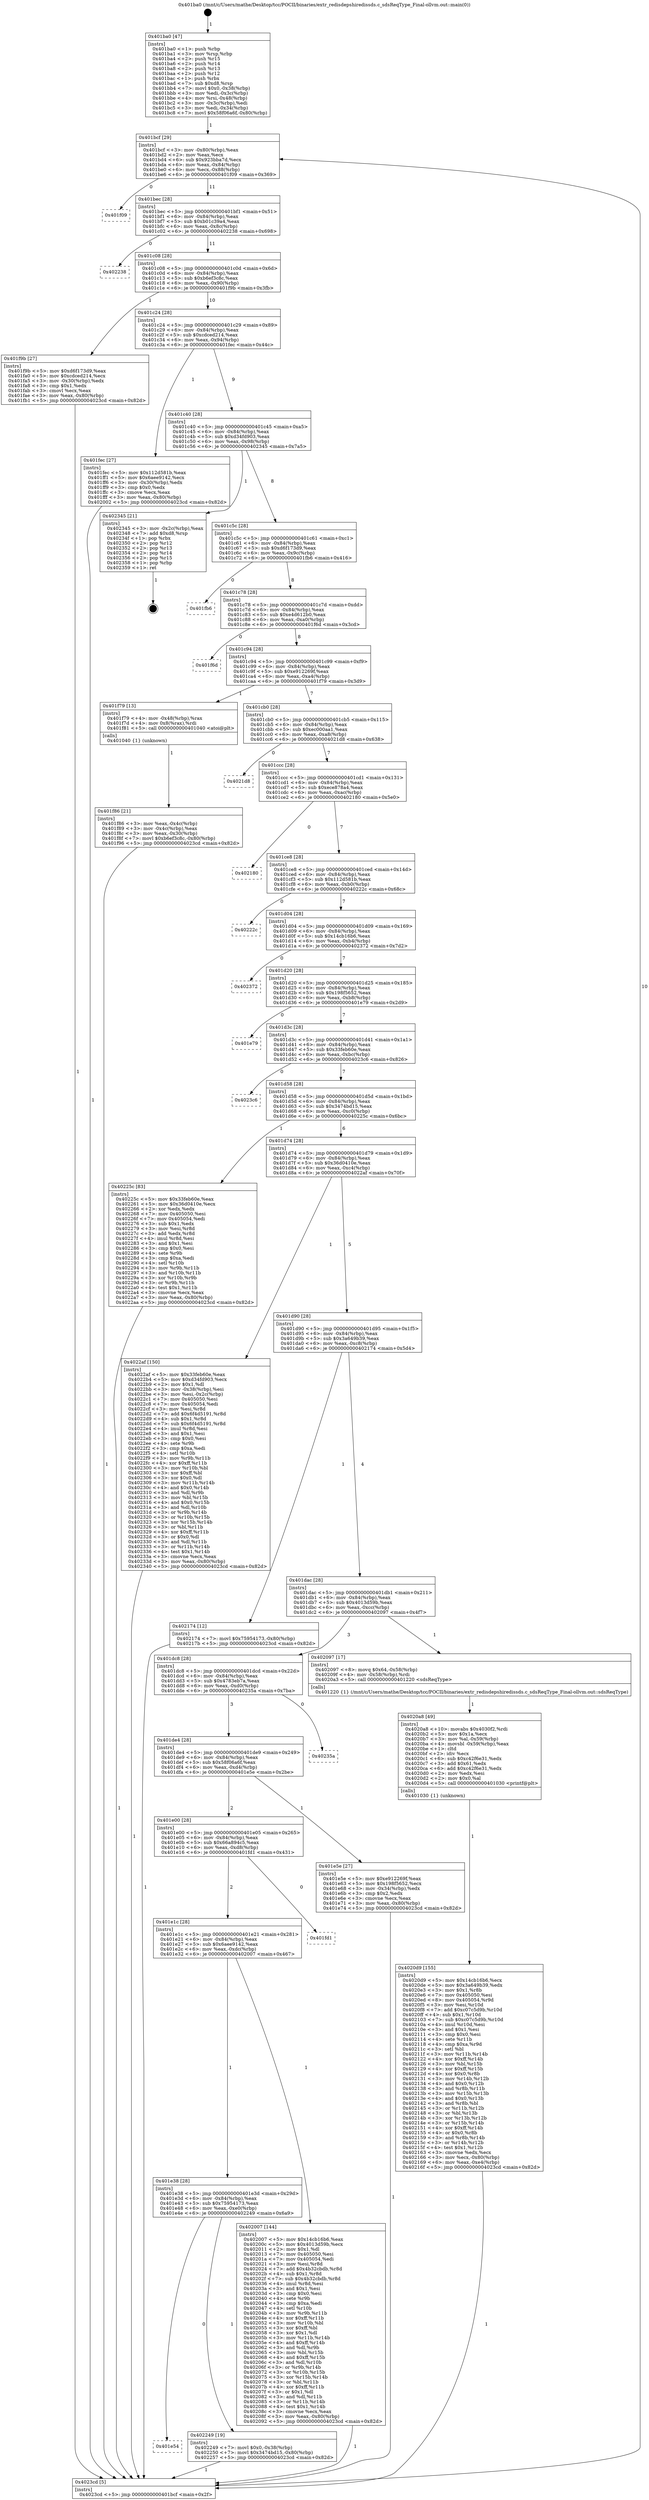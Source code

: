 digraph "0x401ba0" {
  label = "0x401ba0 (/mnt/c/Users/mathe/Desktop/tcc/POCII/binaries/extr_redisdepshiredissds.c_sdsReqType_Final-ollvm.out::main(0))"
  labelloc = "t"
  node[shape=record]

  Entry [label="",width=0.3,height=0.3,shape=circle,fillcolor=black,style=filled]
  "0x401bcf" [label="{
     0x401bcf [29]\l
     | [instrs]\l
     &nbsp;&nbsp;0x401bcf \<+3\>: mov -0x80(%rbp),%eax\l
     &nbsp;&nbsp;0x401bd2 \<+2\>: mov %eax,%ecx\l
     &nbsp;&nbsp;0x401bd4 \<+6\>: sub $0x923bba7d,%ecx\l
     &nbsp;&nbsp;0x401bda \<+6\>: mov %eax,-0x84(%rbp)\l
     &nbsp;&nbsp;0x401be0 \<+6\>: mov %ecx,-0x88(%rbp)\l
     &nbsp;&nbsp;0x401be6 \<+6\>: je 0000000000401f09 \<main+0x369\>\l
  }"]
  "0x401f09" [label="{
     0x401f09\l
  }", style=dashed]
  "0x401bec" [label="{
     0x401bec [28]\l
     | [instrs]\l
     &nbsp;&nbsp;0x401bec \<+5\>: jmp 0000000000401bf1 \<main+0x51\>\l
     &nbsp;&nbsp;0x401bf1 \<+6\>: mov -0x84(%rbp),%eax\l
     &nbsp;&nbsp;0x401bf7 \<+5\>: sub $0xb01c39a4,%eax\l
     &nbsp;&nbsp;0x401bfc \<+6\>: mov %eax,-0x8c(%rbp)\l
     &nbsp;&nbsp;0x401c02 \<+6\>: je 0000000000402238 \<main+0x698\>\l
  }"]
  Exit [label="",width=0.3,height=0.3,shape=circle,fillcolor=black,style=filled,peripheries=2]
  "0x402238" [label="{
     0x402238\l
  }", style=dashed]
  "0x401c08" [label="{
     0x401c08 [28]\l
     | [instrs]\l
     &nbsp;&nbsp;0x401c08 \<+5\>: jmp 0000000000401c0d \<main+0x6d\>\l
     &nbsp;&nbsp;0x401c0d \<+6\>: mov -0x84(%rbp),%eax\l
     &nbsp;&nbsp;0x401c13 \<+5\>: sub $0xb6ef3c8c,%eax\l
     &nbsp;&nbsp;0x401c18 \<+6\>: mov %eax,-0x90(%rbp)\l
     &nbsp;&nbsp;0x401c1e \<+6\>: je 0000000000401f9b \<main+0x3fb\>\l
  }"]
  "0x401e54" [label="{
     0x401e54\l
  }", style=dashed]
  "0x401f9b" [label="{
     0x401f9b [27]\l
     | [instrs]\l
     &nbsp;&nbsp;0x401f9b \<+5\>: mov $0xd6f173d9,%eax\l
     &nbsp;&nbsp;0x401fa0 \<+5\>: mov $0xcdced214,%ecx\l
     &nbsp;&nbsp;0x401fa5 \<+3\>: mov -0x30(%rbp),%edx\l
     &nbsp;&nbsp;0x401fa8 \<+3\>: cmp $0x1,%edx\l
     &nbsp;&nbsp;0x401fab \<+3\>: cmovl %ecx,%eax\l
     &nbsp;&nbsp;0x401fae \<+3\>: mov %eax,-0x80(%rbp)\l
     &nbsp;&nbsp;0x401fb1 \<+5\>: jmp 00000000004023cd \<main+0x82d\>\l
  }"]
  "0x401c24" [label="{
     0x401c24 [28]\l
     | [instrs]\l
     &nbsp;&nbsp;0x401c24 \<+5\>: jmp 0000000000401c29 \<main+0x89\>\l
     &nbsp;&nbsp;0x401c29 \<+6\>: mov -0x84(%rbp),%eax\l
     &nbsp;&nbsp;0x401c2f \<+5\>: sub $0xcdced214,%eax\l
     &nbsp;&nbsp;0x401c34 \<+6\>: mov %eax,-0x94(%rbp)\l
     &nbsp;&nbsp;0x401c3a \<+6\>: je 0000000000401fec \<main+0x44c\>\l
  }"]
  "0x402249" [label="{
     0x402249 [19]\l
     | [instrs]\l
     &nbsp;&nbsp;0x402249 \<+7\>: movl $0x0,-0x38(%rbp)\l
     &nbsp;&nbsp;0x402250 \<+7\>: movl $0x3474bd15,-0x80(%rbp)\l
     &nbsp;&nbsp;0x402257 \<+5\>: jmp 00000000004023cd \<main+0x82d\>\l
  }"]
  "0x401fec" [label="{
     0x401fec [27]\l
     | [instrs]\l
     &nbsp;&nbsp;0x401fec \<+5\>: mov $0x112d581b,%eax\l
     &nbsp;&nbsp;0x401ff1 \<+5\>: mov $0x6aee9142,%ecx\l
     &nbsp;&nbsp;0x401ff6 \<+3\>: mov -0x30(%rbp),%edx\l
     &nbsp;&nbsp;0x401ff9 \<+3\>: cmp $0x0,%edx\l
     &nbsp;&nbsp;0x401ffc \<+3\>: cmove %ecx,%eax\l
     &nbsp;&nbsp;0x401fff \<+3\>: mov %eax,-0x80(%rbp)\l
     &nbsp;&nbsp;0x402002 \<+5\>: jmp 00000000004023cd \<main+0x82d\>\l
  }"]
  "0x401c40" [label="{
     0x401c40 [28]\l
     | [instrs]\l
     &nbsp;&nbsp;0x401c40 \<+5\>: jmp 0000000000401c45 \<main+0xa5\>\l
     &nbsp;&nbsp;0x401c45 \<+6\>: mov -0x84(%rbp),%eax\l
     &nbsp;&nbsp;0x401c4b \<+5\>: sub $0xd34fd903,%eax\l
     &nbsp;&nbsp;0x401c50 \<+6\>: mov %eax,-0x98(%rbp)\l
     &nbsp;&nbsp;0x401c56 \<+6\>: je 0000000000402345 \<main+0x7a5\>\l
  }"]
  "0x4020d9" [label="{
     0x4020d9 [155]\l
     | [instrs]\l
     &nbsp;&nbsp;0x4020d9 \<+5\>: mov $0x14cb16b6,%ecx\l
     &nbsp;&nbsp;0x4020de \<+5\>: mov $0x3a649b39,%edx\l
     &nbsp;&nbsp;0x4020e3 \<+3\>: mov $0x1,%r8b\l
     &nbsp;&nbsp;0x4020e6 \<+7\>: mov 0x405050,%esi\l
     &nbsp;&nbsp;0x4020ed \<+8\>: mov 0x405054,%r9d\l
     &nbsp;&nbsp;0x4020f5 \<+3\>: mov %esi,%r10d\l
     &nbsp;&nbsp;0x4020f8 \<+7\>: add $0xc07c5d9b,%r10d\l
     &nbsp;&nbsp;0x4020ff \<+4\>: sub $0x1,%r10d\l
     &nbsp;&nbsp;0x402103 \<+7\>: sub $0xc07c5d9b,%r10d\l
     &nbsp;&nbsp;0x40210a \<+4\>: imul %r10d,%esi\l
     &nbsp;&nbsp;0x40210e \<+3\>: and $0x1,%esi\l
     &nbsp;&nbsp;0x402111 \<+3\>: cmp $0x0,%esi\l
     &nbsp;&nbsp;0x402114 \<+4\>: sete %r11b\l
     &nbsp;&nbsp;0x402118 \<+4\>: cmp $0xa,%r9d\l
     &nbsp;&nbsp;0x40211c \<+3\>: setl %bl\l
     &nbsp;&nbsp;0x40211f \<+3\>: mov %r11b,%r14b\l
     &nbsp;&nbsp;0x402122 \<+4\>: xor $0xff,%r14b\l
     &nbsp;&nbsp;0x402126 \<+3\>: mov %bl,%r15b\l
     &nbsp;&nbsp;0x402129 \<+4\>: xor $0xff,%r15b\l
     &nbsp;&nbsp;0x40212d \<+4\>: xor $0x0,%r8b\l
     &nbsp;&nbsp;0x402131 \<+3\>: mov %r14b,%r12b\l
     &nbsp;&nbsp;0x402134 \<+4\>: and $0x0,%r12b\l
     &nbsp;&nbsp;0x402138 \<+3\>: and %r8b,%r11b\l
     &nbsp;&nbsp;0x40213b \<+3\>: mov %r15b,%r13b\l
     &nbsp;&nbsp;0x40213e \<+4\>: and $0x0,%r13b\l
     &nbsp;&nbsp;0x402142 \<+3\>: and %r8b,%bl\l
     &nbsp;&nbsp;0x402145 \<+3\>: or %r11b,%r12b\l
     &nbsp;&nbsp;0x402148 \<+3\>: or %bl,%r13b\l
     &nbsp;&nbsp;0x40214b \<+3\>: xor %r13b,%r12b\l
     &nbsp;&nbsp;0x40214e \<+3\>: or %r15b,%r14b\l
     &nbsp;&nbsp;0x402151 \<+4\>: xor $0xff,%r14b\l
     &nbsp;&nbsp;0x402155 \<+4\>: or $0x0,%r8b\l
     &nbsp;&nbsp;0x402159 \<+3\>: and %r8b,%r14b\l
     &nbsp;&nbsp;0x40215c \<+3\>: or %r14b,%r12b\l
     &nbsp;&nbsp;0x40215f \<+4\>: test $0x1,%r12b\l
     &nbsp;&nbsp;0x402163 \<+3\>: cmovne %edx,%ecx\l
     &nbsp;&nbsp;0x402166 \<+3\>: mov %ecx,-0x80(%rbp)\l
     &nbsp;&nbsp;0x402169 \<+6\>: mov %eax,-0xe4(%rbp)\l
     &nbsp;&nbsp;0x40216f \<+5\>: jmp 00000000004023cd \<main+0x82d\>\l
  }"]
  "0x402345" [label="{
     0x402345 [21]\l
     | [instrs]\l
     &nbsp;&nbsp;0x402345 \<+3\>: mov -0x2c(%rbp),%eax\l
     &nbsp;&nbsp;0x402348 \<+7\>: add $0xd8,%rsp\l
     &nbsp;&nbsp;0x40234f \<+1\>: pop %rbx\l
     &nbsp;&nbsp;0x402350 \<+2\>: pop %r12\l
     &nbsp;&nbsp;0x402352 \<+2\>: pop %r13\l
     &nbsp;&nbsp;0x402354 \<+2\>: pop %r14\l
     &nbsp;&nbsp;0x402356 \<+2\>: pop %r15\l
     &nbsp;&nbsp;0x402358 \<+1\>: pop %rbp\l
     &nbsp;&nbsp;0x402359 \<+1\>: ret\l
  }"]
  "0x401c5c" [label="{
     0x401c5c [28]\l
     | [instrs]\l
     &nbsp;&nbsp;0x401c5c \<+5\>: jmp 0000000000401c61 \<main+0xc1\>\l
     &nbsp;&nbsp;0x401c61 \<+6\>: mov -0x84(%rbp),%eax\l
     &nbsp;&nbsp;0x401c67 \<+5\>: sub $0xd6f173d9,%eax\l
     &nbsp;&nbsp;0x401c6c \<+6\>: mov %eax,-0x9c(%rbp)\l
     &nbsp;&nbsp;0x401c72 \<+6\>: je 0000000000401fb6 \<main+0x416\>\l
  }"]
  "0x4020a8" [label="{
     0x4020a8 [49]\l
     | [instrs]\l
     &nbsp;&nbsp;0x4020a8 \<+10\>: movabs $0x4030f2,%rdi\l
     &nbsp;&nbsp;0x4020b2 \<+5\>: mov $0x1a,%ecx\l
     &nbsp;&nbsp;0x4020b7 \<+3\>: mov %al,-0x59(%rbp)\l
     &nbsp;&nbsp;0x4020ba \<+4\>: movsbl -0x59(%rbp),%eax\l
     &nbsp;&nbsp;0x4020be \<+1\>: cltd\l
     &nbsp;&nbsp;0x4020bf \<+2\>: idiv %ecx\l
     &nbsp;&nbsp;0x4020c1 \<+6\>: sub $0xc42f6e31,%edx\l
     &nbsp;&nbsp;0x4020c7 \<+3\>: add $0x61,%edx\l
     &nbsp;&nbsp;0x4020ca \<+6\>: add $0xc42f6e31,%edx\l
     &nbsp;&nbsp;0x4020d0 \<+2\>: mov %edx,%esi\l
     &nbsp;&nbsp;0x4020d2 \<+2\>: mov $0x0,%al\l
     &nbsp;&nbsp;0x4020d4 \<+5\>: call 0000000000401030 \<printf@plt\>\l
     | [calls]\l
     &nbsp;&nbsp;0x401030 \{1\} (unknown)\l
  }"]
  "0x401fb6" [label="{
     0x401fb6\l
  }", style=dashed]
  "0x401c78" [label="{
     0x401c78 [28]\l
     | [instrs]\l
     &nbsp;&nbsp;0x401c78 \<+5\>: jmp 0000000000401c7d \<main+0xdd\>\l
     &nbsp;&nbsp;0x401c7d \<+6\>: mov -0x84(%rbp),%eax\l
     &nbsp;&nbsp;0x401c83 \<+5\>: sub $0xe4d612b0,%eax\l
     &nbsp;&nbsp;0x401c88 \<+6\>: mov %eax,-0xa0(%rbp)\l
     &nbsp;&nbsp;0x401c8e \<+6\>: je 0000000000401f6d \<main+0x3cd\>\l
  }"]
  "0x401e38" [label="{
     0x401e38 [28]\l
     | [instrs]\l
     &nbsp;&nbsp;0x401e38 \<+5\>: jmp 0000000000401e3d \<main+0x29d\>\l
     &nbsp;&nbsp;0x401e3d \<+6\>: mov -0x84(%rbp),%eax\l
     &nbsp;&nbsp;0x401e43 \<+5\>: sub $0x75954173,%eax\l
     &nbsp;&nbsp;0x401e48 \<+6\>: mov %eax,-0xe0(%rbp)\l
     &nbsp;&nbsp;0x401e4e \<+6\>: je 0000000000402249 \<main+0x6a9\>\l
  }"]
  "0x401f6d" [label="{
     0x401f6d\l
  }", style=dashed]
  "0x401c94" [label="{
     0x401c94 [28]\l
     | [instrs]\l
     &nbsp;&nbsp;0x401c94 \<+5\>: jmp 0000000000401c99 \<main+0xf9\>\l
     &nbsp;&nbsp;0x401c99 \<+6\>: mov -0x84(%rbp),%eax\l
     &nbsp;&nbsp;0x401c9f \<+5\>: sub $0xe912269f,%eax\l
     &nbsp;&nbsp;0x401ca4 \<+6\>: mov %eax,-0xa4(%rbp)\l
     &nbsp;&nbsp;0x401caa \<+6\>: je 0000000000401f79 \<main+0x3d9\>\l
  }"]
  "0x402007" [label="{
     0x402007 [144]\l
     | [instrs]\l
     &nbsp;&nbsp;0x402007 \<+5\>: mov $0x14cb16b6,%eax\l
     &nbsp;&nbsp;0x40200c \<+5\>: mov $0x4013d59b,%ecx\l
     &nbsp;&nbsp;0x402011 \<+2\>: mov $0x1,%dl\l
     &nbsp;&nbsp;0x402013 \<+7\>: mov 0x405050,%esi\l
     &nbsp;&nbsp;0x40201a \<+7\>: mov 0x405054,%edi\l
     &nbsp;&nbsp;0x402021 \<+3\>: mov %esi,%r8d\l
     &nbsp;&nbsp;0x402024 \<+7\>: add $0x4b32cbdb,%r8d\l
     &nbsp;&nbsp;0x40202b \<+4\>: sub $0x1,%r8d\l
     &nbsp;&nbsp;0x40202f \<+7\>: sub $0x4b32cbdb,%r8d\l
     &nbsp;&nbsp;0x402036 \<+4\>: imul %r8d,%esi\l
     &nbsp;&nbsp;0x40203a \<+3\>: and $0x1,%esi\l
     &nbsp;&nbsp;0x40203d \<+3\>: cmp $0x0,%esi\l
     &nbsp;&nbsp;0x402040 \<+4\>: sete %r9b\l
     &nbsp;&nbsp;0x402044 \<+3\>: cmp $0xa,%edi\l
     &nbsp;&nbsp;0x402047 \<+4\>: setl %r10b\l
     &nbsp;&nbsp;0x40204b \<+3\>: mov %r9b,%r11b\l
     &nbsp;&nbsp;0x40204e \<+4\>: xor $0xff,%r11b\l
     &nbsp;&nbsp;0x402052 \<+3\>: mov %r10b,%bl\l
     &nbsp;&nbsp;0x402055 \<+3\>: xor $0xff,%bl\l
     &nbsp;&nbsp;0x402058 \<+3\>: xor $0x1,%dl\l
     &nbsp;&nbsp;0x40205b \<+3\>: mov %r11b,%r14b\l
     &nbsp;&nbsp;0x40205e \<+4\>: and $0xff,%r14b\l
     &nbsp;&nbsp;0x402062 \<+3\>: and %dl,%r9b\l
     &nbsp;&nbsp;0x402065 \<+3\>: mov %bl,%r15b\l
     &nbsp;&nbsp;0x402068 \<+4\>: and $0xff,%r15b\l
     &nbsp;&nbsp;0x40206c \<+3\>: and %dl,%r10b\l
     &nbsp;&nbsp;0x40206f \<+3\>: or %r9b,%r14b\l
     &nbsp;&nbsp;0x402072 \<+3\>: or %r10b,%r15b\l
     &nbsp;&nbsp;0x402075 \<+3\>: xor %r15b,%r14b\l
     &nbsp;&nbsp;0x402078 \<+3\>: or %bl,%r11b\l
     &nbsp;&nbsp;0x40207b \<+4\>: xor $0xff,%r11b\l
     &nbsp;&nbsp;0x40207f \<+3\>: or $0x1,%dl\l
     &nbsp;&nbsp;0x402082 \<+3\>: and %dl,%r11b\l
     &nbsp;&nbsp;0x402085 \<+3\>: or %r11b,%r14b\l
     &nbsp;&nbsp;0x402088 \<+4\>: test $0x1,%r14b\l
     &nbsp;&nbsp;0x40208c \<+3\>: cmovne %ecx,%eax\l
     &nbsp;&nbsp;0x40208f \<+3\>: mov %eax,-0x80(%rbp)\l
     &nbsp;&nbsp;0x402092 \<+5\>: jmp 00000000004023cd \<main+0x82d\>\l
  }"]
  "0x401f79" [label="{
     0x401f79 [13]\l
     | [instrs]\l
     &nbsp;&nbsp;0x401f79 \<+4\>: mov -0x48(%rbp),%rax\l
     &nbsp;&nbsp;0x401f7d \<+4\>: mov 0x8(%rax),%rdi\l
     &nbsp;&nbsp;0x401f81 \<+5\>: call 0000000000401040 \<atoi@plt\>\l
     | [calls]\l
     &nbsp;&nbsp;0x401040 \{1\} (unknown)\l
  }"]
  "0x401cb0" [label="{
     0x401cb0 [28]\l
     | [instrs]\l
     &nbsp;&nbsp;0x401cb0 \<+5\>: jmp 0000000000401cb5 \<main+0x115\>\l
     &nbsp;&nbsp;0x401cb5 \<+6\>: mov -0x84(%rbp),%eax\l
     &nbsp;&nbsp;0x401cbb \<+5\>: sub $0xec000aa1,%eax\l
     &nbsp;&nbsp;0x401cc0 \<+6\>: mov %eax,-0xa8(%rbp)\l
     &nbsp;&nbsp;0x401cc6 \<+6\>: je 00000000004021d8 \<main+0x638\>\l
  }"]
  "0x401e1c" [label="{
     0x401e1c [28]\l
     | [instrs]\l
     &nbsp;&nbsp;0x401e1c \<+5\>: jmp 0000000000401e21 \<main+0x281\>\l
     &nbsp;&nbsp;0x401e21 \<+6\>: mov -0x84(%rbp),%eax\l
     &nbsp;&nbsp;0x401e27 \<+5\>: sub $0x6aee9142,%eax\l
     &nbsp;&nbsp;0x401e2c \<+6\>: mov %eax,-0xdc(%rbp)\l
     &nbsp;&nbsp;0x401e32 \<+6\>: je 0000000000402007 \<main+0x467\>\l
  }"]
  "0x4021d8" [label="{
     0x4021d8\l
  }", style=dashed]
  "0x401ccc" [label="{
     0x401ccc [28]\l
     | [instrs]\l
     &nbsp;&nbsp;0x401ccc \<+5\>: jmp 0000000000401cd1 \<main+0x131\>\l
     &nbsp;&nbsp;0x401cd1 \<+6\>: mov -0x84(%rbp),%eax\l
     &nbsp;&nbsp;0x401cd7 \<+5\>: sub $0xece878a4,%eax\l
     &nbsp;&nbsp;0x401cdc \<+6\>: mov %eax,-0xac(%rbp)\l
     &nbsp;&nbsp;0x401ce2 \<+6\>: je 0000000000402180 \<main+0x5e0\>\l
  }"]
  "0x401fd1" [label="{
     0x401fd1\l
  }", style=dashed]
  "0x402180" [label="{
     0x402180\l
  }", style=dashed]
  "0x401ce8" [label="{
     0x401ce8 [28]\l
     | [instrs]\l
     &nbsp;&nbsp;0x401ce8 \<+5\>: jmp 0000000000401ced \<main+0x14d\>\l
     &nbsp;&nbsp;0x401ced \<+6\>: mov -0x84(%rbp),%eax\l
     &nbsp;&nbsp;0x401cf3 \<+5\>: sub $0x112d581b,%eax\l
     &nbsp;&nbsp;0x401cf8 \<+6\>: mov %eax,-0xb0(%rbp)\l
     &nbsp;&nbsp;0x401cfe \<+6\>: je 000000000040222c \<main+0x68c\>\l
  }"]
  "0x401f86" [label="{
     0x401f86 [21]\l
     | [instrs]\l
     &nbsp;&nbsp;0x401f86 \<+3\>: mov %eax,-0x4c(%rbp)\l
     &nbsp;&nbsp;0x401f89 \<+3\>: mov -0x4c(%rbp),%eax\l
     &nbsp;&nbsp;0x401f8c \<+3\>: mov %eax,-0x30(%rbp)\l
     &nbsp;&nbsp;0x401f8f \<+7\>: movl $0xb6ef3c8c,-0x80(%rbp)\l
     &nbsp;&nbsp;0x401f96 \<+5\>: jmp 00000000004023cd \<main+0x82d\>\l
  }"]
  "0x40222c" [label="{
     0x40222c\l
  }", style=dashed]
  "0x401d04" [label="{
     0x401d04 [28]\l
     | [instrs]\l
     &nbsp;&nbsp;0x401d04 \<+5\>: jmp 0000000000401d09 \<main+0x169\>\l
     &nbsp;&nbsp;0x401d09 \<+6\>: mov -0x84(%rbp),%eax\l
     &nbsp;&nbsp;0x401d0f \<+5\>: sub $0x14cb16b6,%eax\l
     &nbsp;&nbsp;0x401d14 \<+6\>: mov %eax,-0xb4(%rbp)\l
     &nbsp;&nbsp;0x401d1a \<+6\>: je 0000000000402372 \<main+0x7d2\>\l
  }"]
  "0x401ba0" [label="{
     0x401ba0 [47]\l
     | [instrs]\l
     &nbsp;&nbsp;0x401ba0 \<+1\>: push %rbp\l
     &nbsp;&nbsp;0x401ba1 \<+3\>: mov %rsp,%rbp\l
     &nbsp;&nbsp;0x401ba4 \<+2\>: push %r15\l
     &nbsp;&nbsp;0x401ba6 \<+2\>: push %r14\l
     &nbsp;&nbsp;0x401ba8 \<+2\>: push %r13\l
     &nbsp;&nbsp;0x401baa \<+2\>: push %r12\l
     &nbsp;&nbsp;0x401bac \<+1\>: push %rbx\l
     &nbsp;&nbsp;0x401bad \<+7\>: sub $0xd8,%rsp\l
     &nbsp;&nbsp;0x401bb4 \<+7\>: movl $0x0,-0x38(%rbp)\l
     &nbsp;&nbsp;0x401bbb \<+3\>: mov %edi,-0x3c(%rbp)\l
     &nbsp;&nbsp;0x401bbe \<+4\>: mov %rsi,-0x48(%rbp)\l
     &nbsp;&nbsp;0x401bc2 \<+3\>: mov -0x3c(%rbp),%edi\l
     &nbsp;&nbsp;0x401bc5 \<+3\>: mov %edi,-0x34(%rbp)\l
     &nbsp;&nbsp;0x401bc8 \<+7\>: movl $0x58f06a6f,-0x80(%rbp)\l
  }"]
  "0x402372" [label="{
     0x402372\l
  }", style=dashed]
  "0x401d20" [label="{
     0x401d20 [28]\l
     | [instrs]\l
     &nbsp;&nbsp;0x401d20 \<+5\>: jmp 0000000000401d25 \<main+0x185\>\l
     &nbsp;&nbsp;0x401d25 \<+6\>: mov -0x84(%rbp),%eax\l
     &nbsp;&nbsp;0x401d2b \<+5\>: sub $0x198f5652,%eax\l
     &nbsp;&nbsp;0x401d30 \<+6\>: mov %eax,-0xb8(%rbp)\l
     &nbsp;&nbsp;0x401d36 \<+6\>: je 0000000000401e79 \<main+0x2d9\>\l
  }"]
  "0x4023cd" [label="{
     0x4023cd [5]\l
     | [instrs]\l
     &nbsp;&nbsp;0x4023cd \<+5\>: jmp 0000000000401bcf \<main+0x2f\>\l
  }"]
  "0x401e79" [label="{
     0x401e79\l
  }", style=dashed]
  "0x401d3c" [label="{
     0x401d3c [28]\l
     | [instrs]\l
     &nbsp;&nbsp;0x401d3c \<+5\>: jmp 0000000000401d41 \<main+0x1a1\>\l
     &nbsp;&nbsp;0x401d41 \<+6\>: mov -0x84(%rbp),%eax\l
     &nbsp;&nbsp;0x401d47 \<+5\>: sub $0x33feb60e,%eax\l
     &nbsp;&nbsp;0x401d4c \<+6\>: mov %eax,-0xbc(%rbp)\l
     &nbsp;&nbsp;0x401d52 \<+6\>: je 00000000004023c6 \<main+0x826\>\l
  }"]
  "0x401e00" [label="{
     0x401e00 [28]\l
     | [instrs]\l
     &nbsp;&nbsp;0x401e00 \<+5\>: jmp 0000000000401e05 \<main+0x265\>\l
     &nbsp;&nbsp;0x401e05 \<+6\>: mov -0x84(%rbp),%eax\l
     &nbsp;&nbsp;0x401e0b \<+5\>: sub $0x66a894c5,%eax\l
     &nbsp;&nbsp;0x401e10 \<+6\>: mov %eax,-0xd8(%rbp)\l
     &nbsp;&nbsp;0x401e16 \<+6\>: je 0000000000401fd1 \<main+0x431\>\l
  }"]
  "0x4023c6" [label="{
     0x4023c6\l
  }", style=dashed]
  "0x401d58" [label="{
     0x401d58 [28]\l
     | [instrs]\l
     &nbsp;&nbsp;0x401d58 \<+5\>: jmp 0000000000401d5d \<main+0x1bd\>\l
     &nbsp;&nbsp;0x401d5d \<+6\>: mov -0x84(%rbp),%eax\l
     &nbsp;&nbsp;0x401d63 \<+5\>: sub $0x3474bd15,%eax\l
     &nbsp;&nbsp;0x401d68 \<+6\>: mov %eax,-0xc0(%rbp)\l
     &nbsp;&nbsp;0x401d6e \<+6\>: je 000000000040225c \<main+0x6bc\>\l
  }"]
  "0x401e5e" [label="{
     0x401e5e [27]\l
     | [instrs]\l
     &nbsp;&nbsp;0x401e5e \<+5\>: mov $0xe912269f,%eax\l
     &nbsp;&nbsp;0x401e63 \<+5\>: mov $0x198f5652,%ecx\l
     &nbsp;&nbsp;0x401e68 \<+3\>: mov -0x34(%rbp),%edx\l
     &nbsp;&nbsp;0x401e6b \<+3\>: cmp $0x2,%edx\l
     &nbsp;&nbsp;0x401e6e \<+3\>: cmovne %ecx,%eax\l
     &nbsp;&nbsp;0x401e71 \<+3\>: mov %eax,-0x80(%rbp)\l
     &nbsp;&nbsp;0x401e74 \<+5\>: jmp 00000000004023cd \<main+0x82d\>\l
  }"]
  "0x40225c" [label="{
     0x40225c [83]\l
     | [instrs]\l
     &nbsp;&nbsp;0x40225c \<+5\>: mov $0x33feb60e,%eax\l
     &nbsp;&nbsp;0x402261 \<+5\>: mov $0x36d0410e,%ecx\l
     &nbsp;&nbsp;0x402266 \<+2\>: xor %edx,%edx\l
     &nbsp;&nbsp;0x402268 \<+7\>: mov 0x405050,%esi\l
     &nbsp;&nbsp;0x40226f \<+7\>: mov 0x405054,%edi\l
     &nbsp;&nbsp;0x402276 \<+3\>: sub $0x1,%edx\l
     &nbsp;&nbsp;0x402279 \<+3\>: mov %esi,%r8d\l
     &nbsp;&nbsp;0x40227c \<+3\>: add %edx,%r8d\l
     &nbsp;&nbsp;0x40227f \<+4\>: imul %r8d,%esi\l
     &nbsp;&nbsp;0x402283 \<+3\>: and $0x1,%esi\l
     &nbsp;&nbsp;0x402286 \<+3\>: cmp $0x0,%esi\l
     &nbsp;&nbsp;0x402289 \<+4\>: sete %r9b\l
     &nbsp;&nbsp;0x40228d \<+3\>: cmp $0xa,%edi\l
     &nbsp;&nbsp;0x402290 \<+4\>: setl %r10b\l
     &nbsp;&nbsp;0x402294 \<+3\>: mov %r9b,%r11b\l
     &nbsp;&nbsp;0x402297 \<+3\>: and %r10b,%r11b\l
     &nbsp;&nbsp;0x40229a \<+3\>: xor %r10b,%r9b\l
     &nbsp;&nbsp;0x40229d \<+3\>: or %r9b,%r11b\l
     &nbsp;&nbsp;0x4022a0 \<+4\>: test $0x1,%r11b\l
     &nbsp;&nbsp;0x4022a4 \<+3\>: cmovne %ecx,%eax\l
     &nbsp;&nbsp;0x4022a7 \<+3\>: mov %eax,-0x80(%rbp)\l
     &nbsp;&nbsp;0x4022aa \<+5\>: jmp 00000000004023cd \<main+0x82d\>\l
  }"]
  "0x401d74" [label="{
     0x401d74 [28]\l
     | [instrs]\l
     &nbsp;&nbsp;0x401d74 \<+5\>: jmp 0000000000401d79 \<main+0x1d9\>\l
     &nbsp;&nbsp;0x401d79 \<+6\>: mov -0x84(%rbp),%eax\l
     &nbsp;&nbsp;0x401d7f \<+5\>: sub $0x36d0410e,%eax\l
     &nbsp;&nbsp;0x401d84 \<+6\>: mov %eax,-0xc4(%rbp)\l
     &nbsp;&nbsp;0x401d8a \<+6\>: je 00000000004022af \<main+0x70f\>\l
  }"]
  "0x401de4" [label="{
     0x401de4 [28]\l
     | [instrs]\l
     &nbsp;&nbsp;0x401de4 \<+5\>: jmp 0000000000401de9 \<main+0x249\>\l
     &nbsp;&nbsp;0x401de9 \<+6\>: mov -0x84(%rbp),%eax\l
     &nbsp;&nbsp;0x401def \<+5\>: sub $0x58f06a6f,%eax\l
     &nbsp;&nbsp;0x401df4 \<+6\>: mov %eax,-0xd4(%rbp)\l
     &nbsp;&nbsp;0x401dfa \<+6\>: je 0000000000401e5e \<main+0x2be\>\l
  }"]
  "0x4022af" [label="{
     0x4022af [150]\l
     | [instrs]\l
     &nbsp;&nbsp;0x4022af \<+5\>: mov $0x33feb60e,%eax\l
     &nbsp;&nbsp;0x4022b4 \<+5\>: mov $0xd34fd903,%ecx\l
     &nbsp;&nbsp;0x4022b9 \<+2\>: mov $0x1,%dl\l
     &nbsp;&nbsp;0x4022bb \<+3\>: mov -0x38(%rbp),%esi\l
     &nbsp;&nbsp;0x4022be \<+3\>: mov %esi,-0x2c(%rbp)\l
     &nbsp;&nbsp;0x4022c1 \<+7\>: mov 0x405050,%esi\l
     &nbsp;&nbsp;0x4022c8 \<+7\>: mov 0x405054,%edi\l
     &nbsp;&nbsp;0x4022cf \<+3\>: mov %esi,%r8d\l
     &nbsp;&nbsp;0x4022d2 \<+7\>: add $0x6f4d5191,%r8d\l
     &nbsp;&nbsp;0x4022d9 \<+4\>: sub $0x1,%r8d\l
     &nbsp;&nbsp;0x4022dd \<+7\>: sub $0x6f4d5191,%r8d\l
     &nbsp;&nbsp;0x4022e4 \<+4\>: imul %r8d,%esi\l
     &nbsp;&nbsp;0x4022e8 \<+3\>: and $0x1,%esi\l
     &nbsp;&nbsp;0x4022eb \<+3\>: cmp $0x0,%esi\l
     &nbsp;&nbsp;0x4022ee \<+4\>: sete %r9b\l
     &nbsp;&nbsp;0x4022f2 \<+3\>: cmp $0xa,%edi\l
     &nbsp;&nbsp;0x4022f5 \<+4\>: setl %r10b\l
     &nbsp;&nbsp;0x4022f9 \<+3\>: mov %r9b,%r11b\l
     &nbsp;&nbsp;0x4022fc \<+4\>: xor $0xff,%r11b\l
     &nbsp;&nbsp;0x402300 \<+3\>: mov %r10b,%bl\l
     &nbsp;&nbsp;0x402303 \<+3\>: xor $0xff,%bl\l
     &nbsp;&nbsp;0x402306 \<+3\>: xor $0x0,%dl\l
     &nbsp;&nbsp;0x402309 \<+3\>: mov %r11b,%r14b\l
     &nbsp;&nbsp;0x40230c \<+4\>: and $0x0,%r14b\l
     &nbsp;&nbsp;0x402310 \<+3\>: and %dl,%r9b\l
     &nbsp;&nbsp;0x402313 \<+3\>: mov %bl,%r15b\l
     &nbsp;&nbsp;0x402316 \<+4\>: and $0x0,%r15b\l
     &nbsp;&nbsp;0x40231a \<+3\>: and %dl,%r10b\l
     &nbsp;&nbsp;0x40231d \<+3\>: or %r9b,%r14b\l
     &nbsp;&nbsp;0x402320 \<+3\>: or %r10b,%r15b\l
     &nbsp;&nbsp;0x402323 \<+3\>: xor %r15b,%r14b\l
     &nbsp;&nbsp;0x402326 \<+3\>: or %bl,%r11b\l
     &nbsp;&nbsp;0x402329 \<+4\>: xor $0xff,%r11b\l
     &nbsp;&nbsp;0x40232d \<+3\>: or $0x0,%dl\l
     &nbsp;&nbsp;0x402330 \<+3\>: and %dl,%r11b\l
     &nbsp;&nbsp;0x402333 \<+3\>: or %r11b,%r14b\l
     &nbsp;&nbsp;0x402336 \<+4\>: test $0x1,%r14b\l
     &nbsp;&nbsp;0x40233a \<+3\>: cmovne %ecx,%eax\l
     &nbsp;&nbsp;0x40233d \<+3\>: mov %eax,-0x80(%rbp)\l
     &nbsp;&nbsp;0x402340 \<+5\>: jmp 00000000004023cd \<main+0x82d\>\l
  }"]
  "0x401d90" [label="{
     0x401d90 [28]\l
     | [instrs]\l
     &nbsp;&nbsp;0x401d90 \<+5\>: jmp 0000000000401d95 \<main+0x1f5\>\l
     &nbsp;&nbsp;0x401d95 \<+6\>: mov -0x84(%rbp),%eax\l
     &nbsp;&nbsp;0x401d9b \<+5\>: sub $0x3a649b39,%eax\l
     &nbsp;&nbsp;0x401da0 \<+6\>: mov %eax,-0xc8(%rbp)\l
     &nbsp;&nbsp;0x401da6 \<+6\>: je 0000000000402174 \<main+0x5d4\>\l
  }"]
  "0x40235a" [label="{
     0x40235a\l
  }", style=dashed]
  "0x402174" [label="{
     0x402174 [12]\l
     | [instrs]\l
     &nbsp;&nbsp;0x402174 \<+7\>: movl $0x75954173,-0x80(%rbp)\l
     &nbsp;&nbsp;0x40217b \<+5\>: jmp 00000000004023cd \<main+0x82d\>\l
  }"]
  "0x401dac" [label="{
     0x401dac [28]\l
     | [instrs]\l
     &nbsp;&nbsp;0x401dac \<+5\>: jmp 0000000000401db1 \<main+0x211\>\l
     &nbsp;&nbsp;0x401db1 \<+6\>: mov -0x84(%rbp),%eax\l
     &nbsp;&nbsp;0x401db7 \<+5\>: sub $0x4013d59b,%eax\l
     &nbsp;&nbsp;0x401dbc \<+6\>: mov %eax,-0xcc(%rbp)\l
     &nbsp;&nbsp;0x401dc2 \<+6\>: je 0000000000402097 \<main+0x4f7\>\l
  }"]
  "0x401dc8" [label="{
     0x401dc8 [28]\l
     | [instrs]\l
     &nbsp;&nbsp;0x401dc8 \<+5\>: jmp 0000000000401dcd \<main+0x22d\>\l
     &nbsp;&nbsp;0x401dcd \<+6\>: mov -0x84(%rbp),%eax\l
     &nbsp;&nbsp;0x401dd3 \<+5\>: sub $0x4783eb7a,%eax\l
     &nbsp;&nbsp;0x401dd8 \<+6\>: mov %eax,-0xd0(%rbp)\l
     &nbsp;&nbsp;0x401dde \<+6\>: je 000000000040235a \<main+0x7ba\>\l
  }"]
  "0x402097" [label="{
     0x402097 [17]\l
     | [instrs]\l
     &nbsp;&nbsp;0x402097 \<+8\>: movq $0x64,-0x58(%rbp)\l
     &nbsp;&nbsp;0x40209f \<+4\>: mov -0x58(%rbp),%rdi\l
     &nbsp;&nbsp;0x4020a3 \<+5\>: call 0000000000401220 \<sdsReqType\>\l
     | [calls]\l
     &nbsp;&nbsp;0x401220 \{1\} (/mnt/c/Users/mathe/Desktop/tcc/POCII/binaries/extr_redisdepshiredissds.c_sdsReqType_Final-ollvm.out::sdsReqType)\l
  }"]
  Entry -> "0x401ba0" [label=" 1"]
  "0x401bcf" -> "0x401f09" [label=" 0"]
  "0x401bcf" -> "0x401bec" [label=" 11"]
  "0x402345" -> Exit [label=" 1"]
  "0x401bec" -> "0x402238" [label=" 0"]
  "0x401bec" -> "0x401c08" [label=" 11"]
  "0x4022af" -> "0x4023cd" [label=" 1"]
  "0x401c08" -> "0x401f9b" [label=" 1"]
  "0x401c08" -> "0x401c24" [label=" 10"]
  "0x40225c" -> "0x4023cd" [label=" 1"]
  "0x401c24" -> "0x401fec" [label=" 1"]
  "0x401c24" -> "0x401c40" [label=" 9"]
  "0x402249" -> "0x4023cd" [label=" 1"]
  "0x401c40" -> "0x402345" [label=" 1"]
  "0x401c40" -> "0x401c5c" [label=" 8"]
  "0x401e38" -> "0x402249" [label=" 1"]
  "0x401c5c" -> "0x401fb6" [label=" 0"]
  "0x401c5c" -> "0x401c78" [label=" 8"]
  "0x401e38" -> "0x401e54" [label=" 0"]
  "0x401c78" -> "0x401f6d" [label=" 0"]
  "0x401c78" -> "0x401c94" [label=" 8"]
  "0x402174" -> "0x4023cd" [label=" 1"]
  "0x401c94" -> "0x401f79" [label=" 1"]
  "0x401c94" -> "0x401cb0" [label=" 7"]
  "0x4020d9" -> "0x4023cd" [label=" 1"]
  "0x401cb0" -> "0x4021d8" [label=" 0"]
  "0x401cb0" -> "0x401ccc" [label=" 7"]
  "0x402097" -> "0x4020a8" [label=" 1"]
  "0x401ccc" -> "0x402180" [label=" 0"]
  "0x401ccc" -> "0x401ce8" [label=" 7"]
  "0x402007" -> "0x4023cd" [label=" 1"]
  "0x401ce8" -> "0x40222c" [label=" 0"]
  "0x401ce8" -> "0x401d04" [label=" 7"]
  "0x401e1c" -> "0x402007" [label=" 1"]
  "0x401d04" -> "0x402372" [label=" 0"]
  "0x401d04" -> "0x401d20" [label=" 7"]
  "0x4020a8" -> "0x4020d9" [label=" 1"]
  "0x401d20" -> "0x401e79" [label=" 0"]
  "0x401d20" -> "0x401d3c" [label=" 7"]
  "0x401e00" -> "0x401e1c" [label=" 2"]
  "0x401d3c" -> "0x4023c6" [label=" 0"]
  "0x401d3c" -> "0x401d58" [label=" 7"]
  "0x401e00" -> "0x401fd1" [label=" 0"]
  "0x401d58" -> "0x40225c" [label=" 1"]
  "0x401d58" -> "0x401d74" [label=" 6"]
  "0x401e1c" -> "0x401e38" [label=" 1"]
  "0x401d74" -> "0x4022af" [label=" 1"]
  "0x401d74" -> "0x401d90" [label=" 5"]
  "0x401f9b" -> "0x4023cd" [label=" 1"]
  "0x401d90" -> "0x402174" [label=" 1"]
  "0x401d90" -> "0x401dac" [label=" 4"]
  "0x401f86" -> "0x4023cd" [label=" 1"]
  "0x401dac" -> "0x402097" [label=" 1"]
  "0x401dac" -> "0x401dc8" [label=" 3"]
  "0x401f79" -> "0x401f86" [label=" 1"]
  "0x401dc8" -> "0x40235a" [label=" 0"]
  "0x401dc8" -> "0x401de4" [label=" 3"]
  "0x401fec" -> "0x4023cd" [label=" 1"]
  "0x401de4" -> "0x401e5e" [label=" 1"]
  "0x401de4" -> "0x401e00" [label=" 2"]
  "0x401e5e" -> "0x4023cd" [label=" 1"]
  "0x401ba0" -> "0x401bcf" [label=" 1"]
  "0x4023cd" -> "0x401bcf" [label=" 10"]
}
